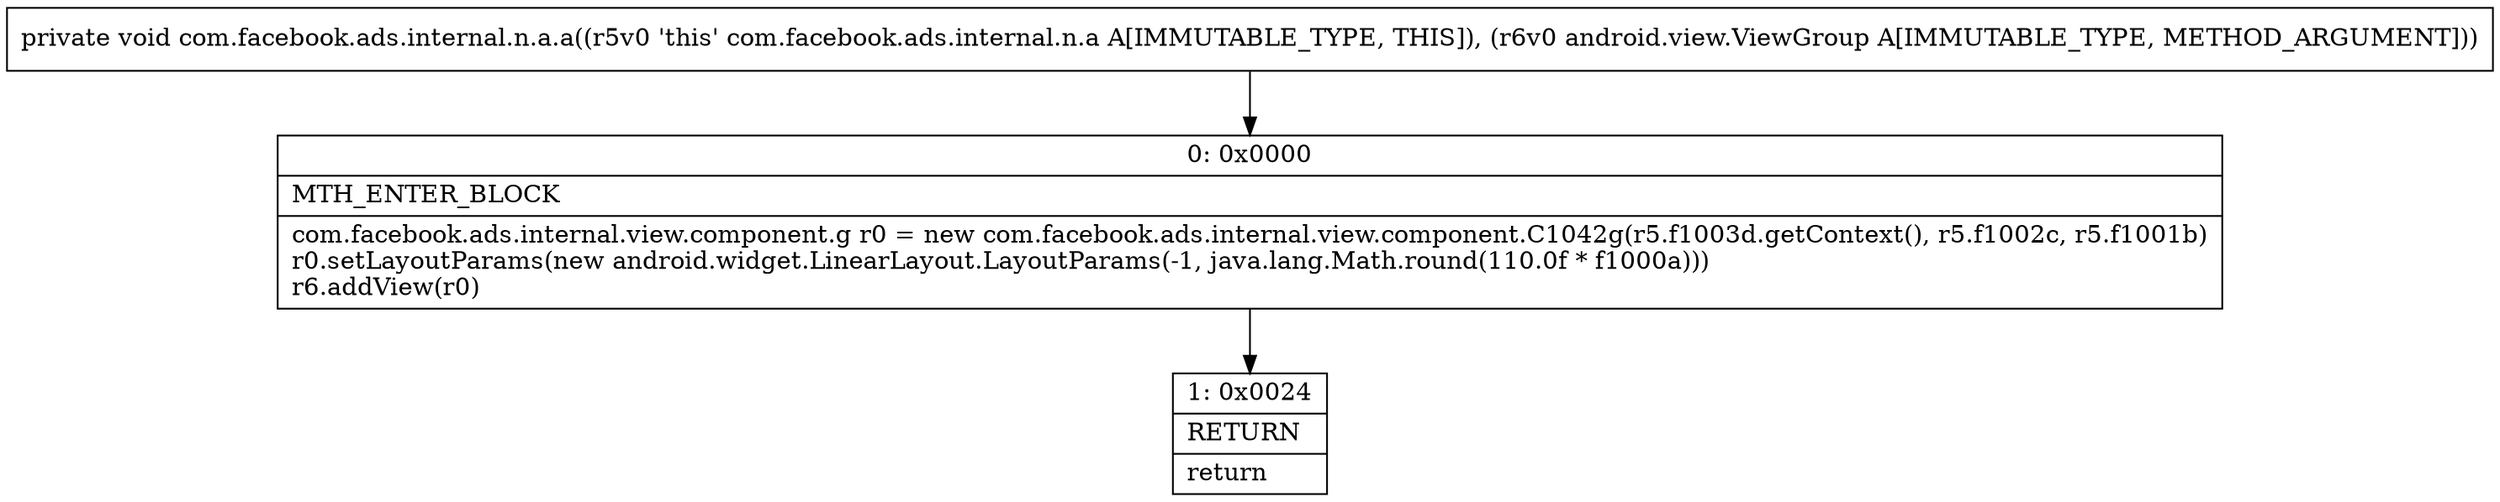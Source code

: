 digraph "CFG forcom.facebook.ads.internal.n.a.a(Landroid\/view\/ViewGroup;)V" {
Node_0 [shape=record,label="{0\:\ 0x0000|MTH_ENTER_BLOCK\l|com.facebook.ads.internal.view.component.g r0 = new com.facebook.ads.internal.view.component.C1042g(r5.f1003d.getContext(), r5.f1002c, r5.f1001b)\lr0.setLayoutParams(new android.widget.LinearLayout.LayoutParams(\-1, java.lang.Math.round(110.0f * f1000a)))\lr6.addView(r0)\l}"];
Node_1 [shape=record,label="{1\:\ 0x0024|RETURN\l|return\l}"];
MethodNode[shape=record,label="{private void com.facebook.ads.internal.n.a.a((r5v0 'this' com.facebook.ads.internal.n.a A[IMMUTABLE_TYPE, THIS]), (r6v0 android.view.ViewGroup A[IMMUTABLE_TYPE, METHOD_ARGUMENT])) }"];
MethodNode -> Node_0;
Node_0 -> Node_1;
}

